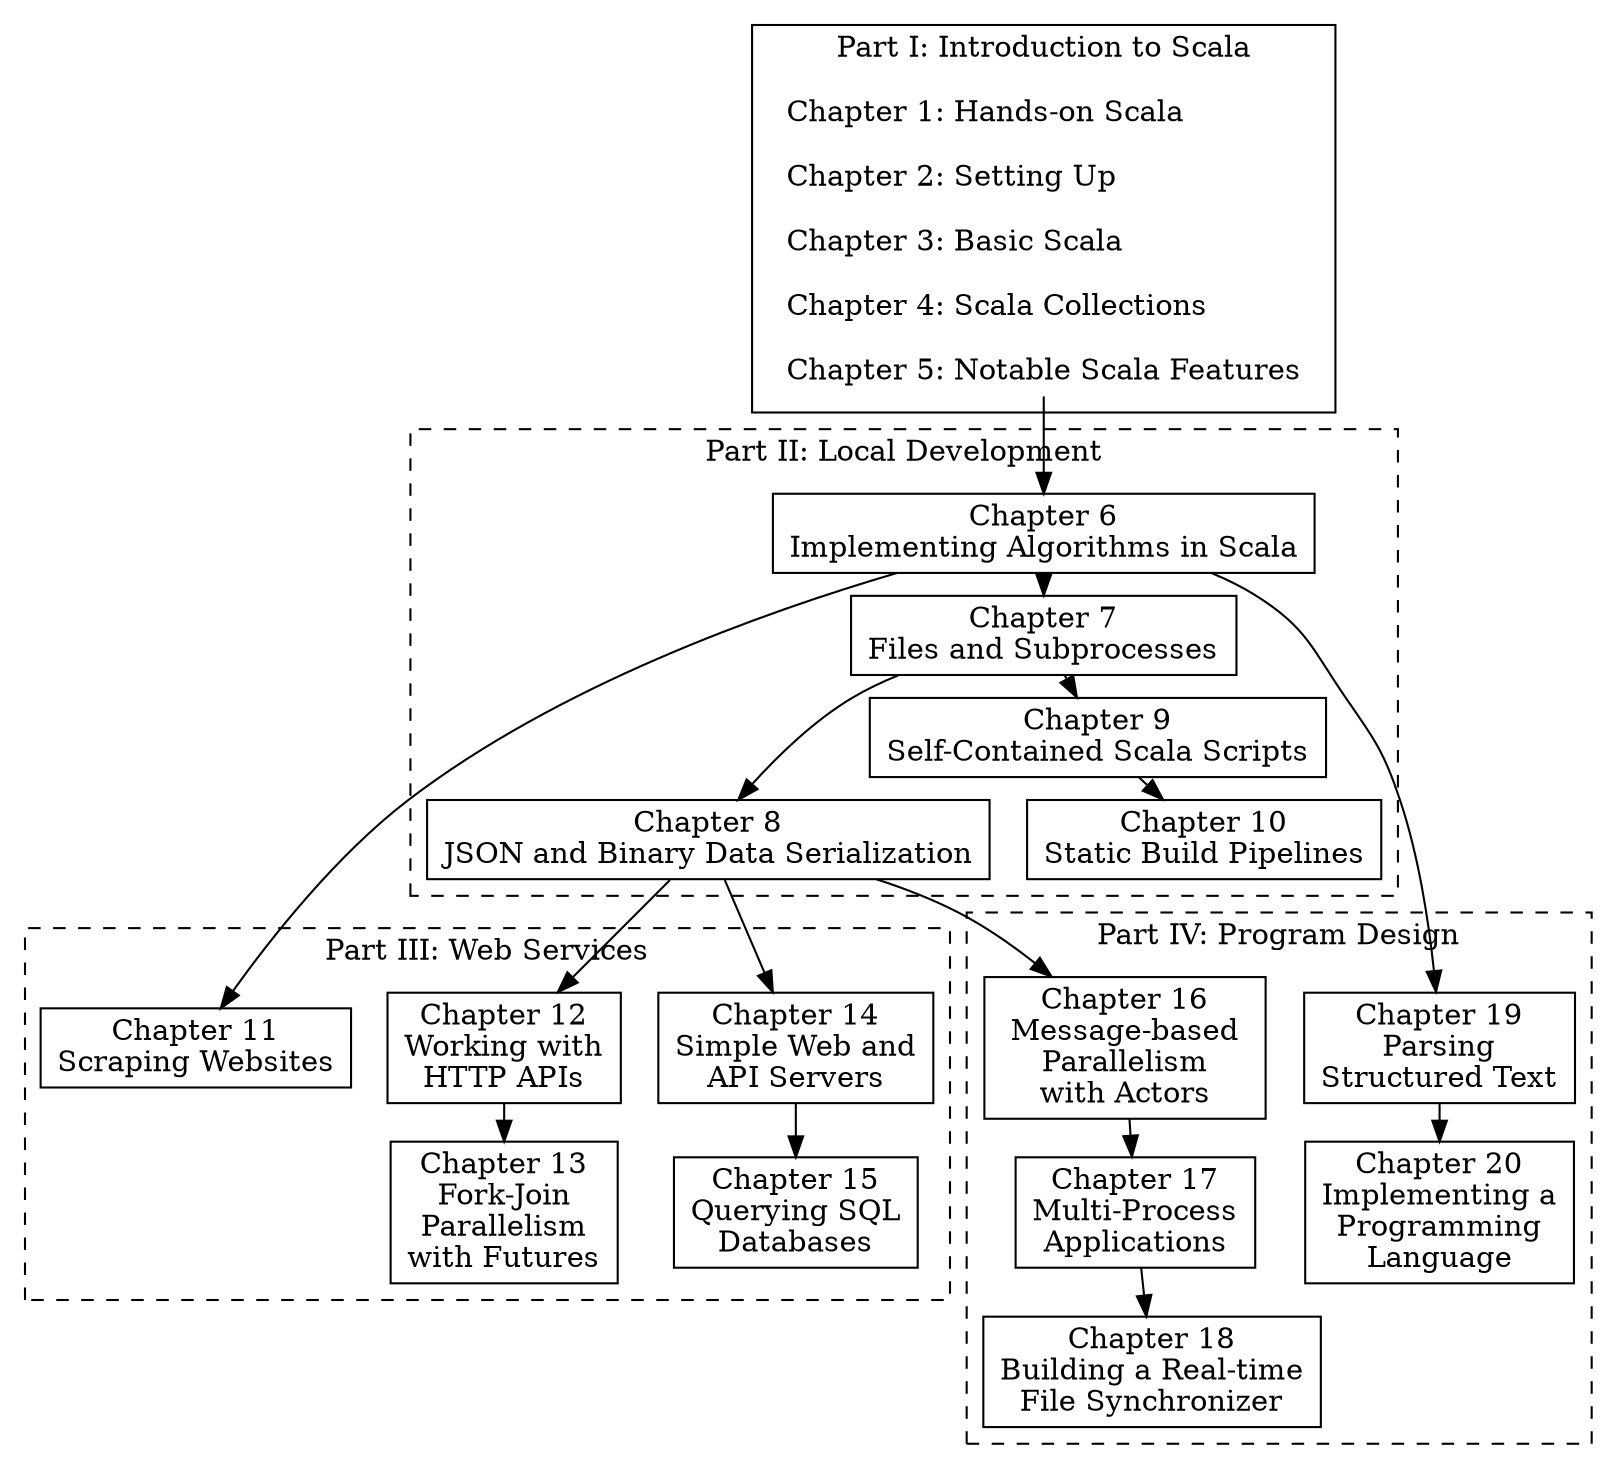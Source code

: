 digraph G {
  node [shape=box width=0 height=0]
  ranksep=0.15
  subgraph cluster_1{
  label="Part I: Introduction to Scala"

  p1 [label="Chapter 1: Hands-on Scala\l\lChapter 2: Setting Up\l\lChapter 3: Basic Scala\l\lChapter 4: Scala Collections\l\lChapter 5: Notable Scala Features\l", shape="plaintext"]

  }
  subgraph cluster_2{
  style="dashed"
  label="Part II: Local Development"
  6 [label="Chapter 6\nImplementing Algorithms in Scala"]
  7 [label="Chapter 7\nFiles and Subprocesses"]
  {rank=max
  8 [label="Chapter 8\nJSON and Binary Data Serialization"]
  }
  9 [label="Chapter 9\nSelf-Contained Scala Scripts"]
  10 [label="Chapter 10\nStatic Build Pipelines"]
  }
  subgraph cluster_3{
  style="dashed"
  label="Part III: Web Services"
  {

  11 [label="Chapter 11\nScraping Websites"]
  12 [label="Chapter 12\nWorking with\nHTTP APIs"]
  13 [label="Chapter 13\nFork-Join\nParallelism\nwith Futures"]
  14 [label="Chapter 14\nSimple Web and\nAPI Servers"]
  15 [label="Chapter 15\nQuerying SQL\nDatabases"]
  }}
  subgraph cluster_4{
  style="dashed"
  label="Part IV: Program Design"
  {

  16 [label="Chapter 16\n Message-based \nParallelism\nwith Actors"]
  17 [label="Chapter 17\nMulti-Process\nApplications"]
  18 [label="Chapter 18\nBuilding a Real-time\nFile Synchronizer"]
  19 [label="Chapter 19\nParsing\nStructured Text"]
  20 [label="Chapter 20\nImplementing a\nProgramming\nLanguage"]
  }}


  p1 -> 6 -> 7 -> 8
  7 -> 9 -> 10


  6 -> 11
  8 -> 12 -> 13
  8 -> 14 -> 15

8 -> 16 -> 17 -> 18

6 -> 19 -> 20
}
